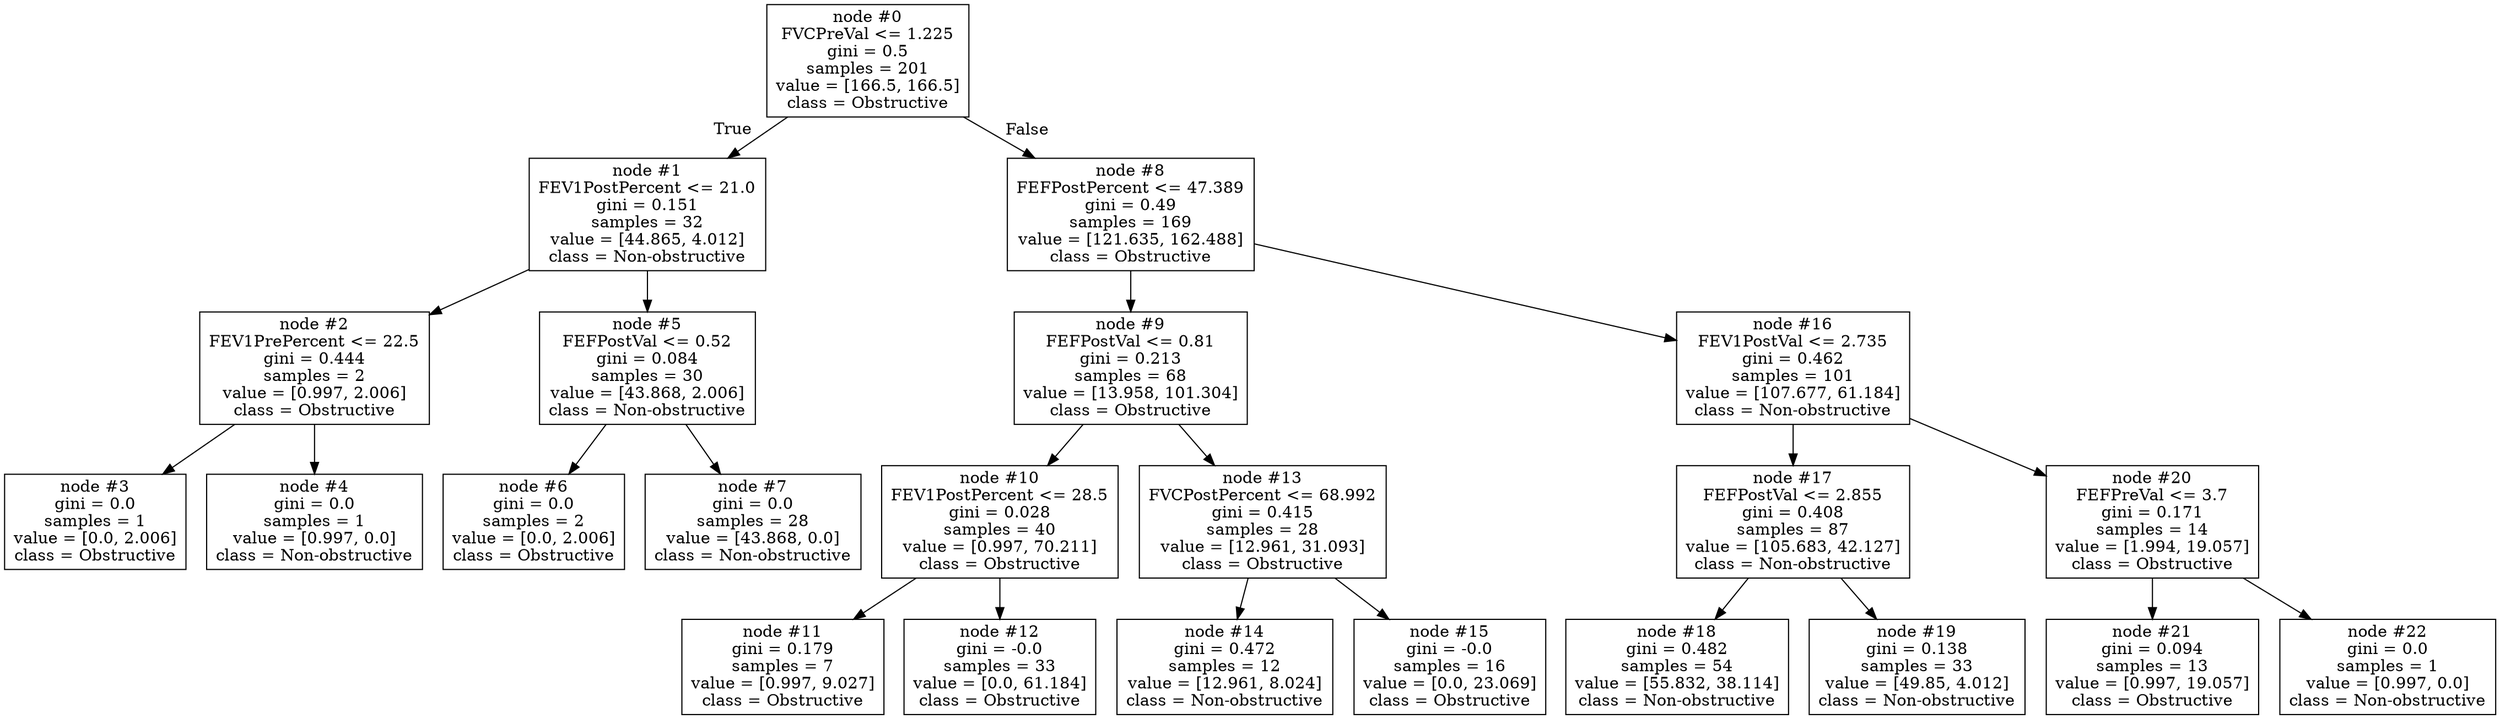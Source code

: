 digraph Tree {
node [shape=box] ;
0 [label="node #0\nFVCPreVal <= 1.225\ngini = 0.5\nsamples = 201\nvalue = [166.5, 166.5]\nclass = Obstructive"] ;
1 [label="node #1\nFEV1PostPercent <= 21.0\ngini = 0.151\nsamples = 32\nvalue = [44.865, 4.012]\nclass = Non-obstructive"] ;
0 -> 1 [labeldistance=2.5, labelangle=45, headlabel="True"] ;
2 [label="node #2\nFEV1PrePercent <= 22.5\ngini = 0.444\nsamples = 2\nvalue = [0.997, 2.006]\nclass = Obstructive"] ;
1 -> 2 ;
3 [label="node #3\ngini = 0.0\nsamples = 1\nvalue = [0.0, 2.006]\nclass = Obstructive"] ;
2 -> 3 ;
4 [label="node #4\ngini = 0.0\nsamples = 1\nvalue = [0.997, 0.0]\nclass = Non-obstructive"] ;
2 -> 4 ;
5 [label="node #5\nFEFPostVal <= 0.52\ngini = 0.084\nsamples = 30\nvalue = [43.868, 2.006]\nclass = Non-obstructive"] ;
1 -> 5 ;
6 [label="node #6\ngini = 0.0\nsamples = 2\nvalue = [0.0, 2.006]\nclass = Obstructive"] ;
5 -> 6 ;
7 [label="node #7\ngini = 0.0\nsamples = 28\nvalue = [43.868, 0.0]\nclass = Non-obstructive"] ;
5 -> 7 ;
8 [label="node #8\nFEFPostPercent <= 47.389\ngini = 0.49\nsamples = 169\nvalue = [121.635, 162.488]\nclass = Obstructive"] ;
0 -> 8 [labeldistance=2.5, labelangle=-45, headlabel="False"] ;
9 [label="node #9\nFEFPostVal <= 0.81\ngini = 0.213\nsamples = 68\nvalue = [13.958, 101.304]\nclass = Obstructive"] ;
8 -> 9 ;
10 [label="node #10\nFEV1PostPercent <= 28.5\ngini = 0.028\nsamples = 40\nvalue = [0.997, 70.211]\nclass = Obstructive"] ;
9 -> 10 ;
11 [label="node #11\ngini = 0.179\nsamples = 7\nvalue = [0.997, 9.027]\nclass = Obstructive"] ;
10 -> 11 ;
12 [label="node #12\ngini = -0.0\nsamples = 33\nvalue = [0.0, 61.184]\nclass = Obstructive"] ;
10 -> 12 ;
13 [label="node #13\nFVCPostPercent <= 68.992\ngini = 0.415\nsamples = 28\nvalue = [12.961, 31.093]\nclass = Obstructive"] ;
9 -> 13 ;
14 [label="node #14\ngini = 0.472\nsamples = 12\nvalue = [12.961, 8.024]\nclass = Non-obstructive"] ;
13 -> 14 ;
15 [label="node #15\ngini = -0.0\nsamples = 16\nvalue = [0.0, 23.069]\nclass = Obstructive"] ;
13 -> 15 ;
16 [label="node #16\nFEV1PostVal <= 2.735\ngini = 0.462\nsamples = 101\nvalue = [107.677, 61.184]\nclass = Non-obstructive"] ;
8 -> 16 ;
17 [label="node #17\nFEFPostVal <= 2.855\ngini = 0.408\nsamples = 87\nvalue = [105.683, 42.127]\nclass = Non-obstructive"] ;
16 -> 17 ;
18 [label="node #18\ngini = 0.482\nsamples = 54\nvalue = [55.832, 38.114]\nclass = Non-obstructive"] ;
17 -> 18 ;
19 [label="node #19\ngini = 0.138\nsamples = 33\nvalue = [49.85, 4.012]\nclass = Non-obstructive"] ;
17 -> 19 ;
20 [label="node #20\nFEFPreVal <= 3.7\ngini = 0.171\nsamples = 14\nvalue = [1.994, 19.057]\nclass = Obstructive"] ;
16 -> 20 ;
21 [label="node #21\ngini = 0.094\nsamples = 13\nvalue = [0.997, 19.057]\nclass = Obstructive"] ;
20 -> 21 ;
22 [label="node #22\ngini = 0.0\nsamples = 1\nvalue = [0.997, 0.0]\nclass = Non-obstructive"] ;
20 -> 22 ;
}